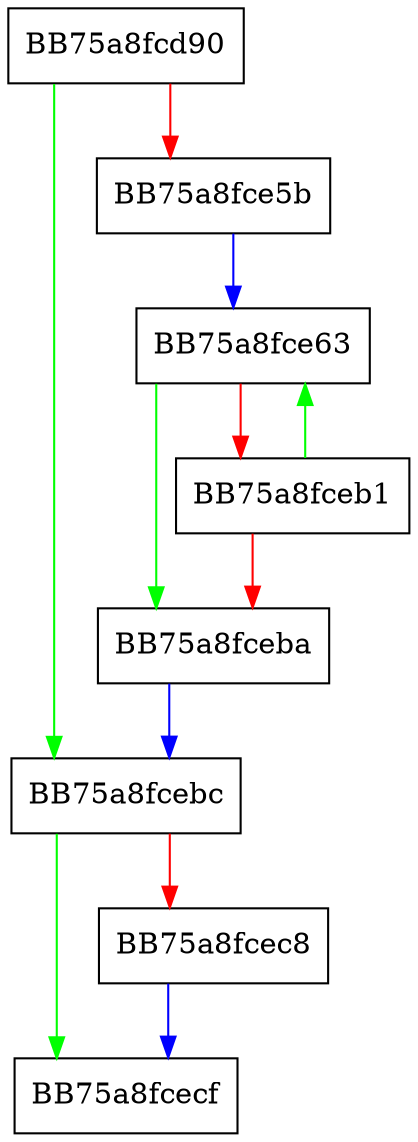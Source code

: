 digraph start {
  node [shape="box"];
  graph [splines=ortho];
  BB75a8fcd90 -> BB75a8fcebc [color="green"];
  BB75a8fcd90 -> BB75a8fce5b [color="red"];
  BB75a8fce5b -> BB75a8fce63 [color="blue"];
  BB75a8fce63 -> BB75a8fceba [color="green"];
  BB75a8fce63 -> BB75a8fceb1 [color="red"];
  BB75a8fceb1 -> BB75a8fce63 [color="green"];
  BB75a8fceb1 -> BB75a8fceba [color="red"];
  BB75a8fceba -> BB75a8fcebc [color="blue"];
  BB75a8fcebc -> BB75a8fcecf [color="green"];
  BB75a8fcebc -> BB75a8fcec8 [color="red"];
  BB75a8fcec8 -> BB75a8fcecf [color="blue"];
}